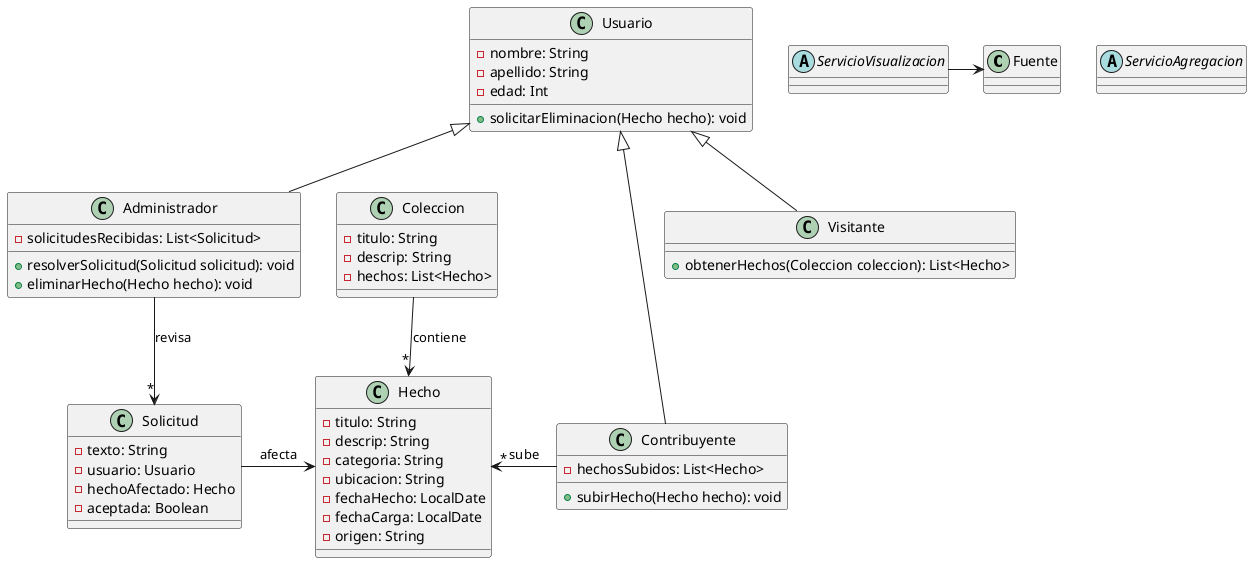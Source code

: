 @startuml

'FUENTES
class Fuente{

}
class Hecho{
    - titulo: String
    - descrip: String
    - categoria: String
    - ubicacion: String
    - fechaHecho: LocalDate
    - fechaCarga: LocalDate
    - origen: String
}
class Coleccion{
    - titulo: String
    - descrip: String
    - hechos: List<Hecho>
}
'USUARIOS
class Usuario{
    - nombre: String
    - apellido: String
    - edad: Int
    'Puede estar null si es ANONIMO

    + solicitarEliminacion(Hecho hecho): void
    'Aqui se crea la Solicitud
}
class Administrador{
    - solicitudesRecibidas: List<Solicitud>
    + resolverSolicitud(Solicitud solicitud): void
    'Obtiene el hecho
    + eliminarHecho(Hecho hecho): void
    'es un DELETE LOGICO
}
class Visitante{
    + obtenerHechos(Coleccion coleccion): List<Hecho>
}
class Contribuyente{
    - hechosSubidos: List<Hecho>
    + subirHecho(Hecho hecho): void
}

class Solicitud{
    - texto: String
    - usuario: Usuario
    - hechoAfectado: Hecho
    - aceptada: Boolean
}

'Servicios
abstract ServicioAgregacion{}
abstract ServicioVisualizacion{
}

Coleccion -->"*" Hecho : contiene
Hecho "*"<- Contribuyente : sube
Administrador -->"*" Solicitud : revisa
Solicitud  -> Hecho : afecta
Usuario <|-- Visitante
Usuario <|-- Contribuyente
Usuario <|-- Administrador
ServicioVisualizacion -> Fuente

@enduml